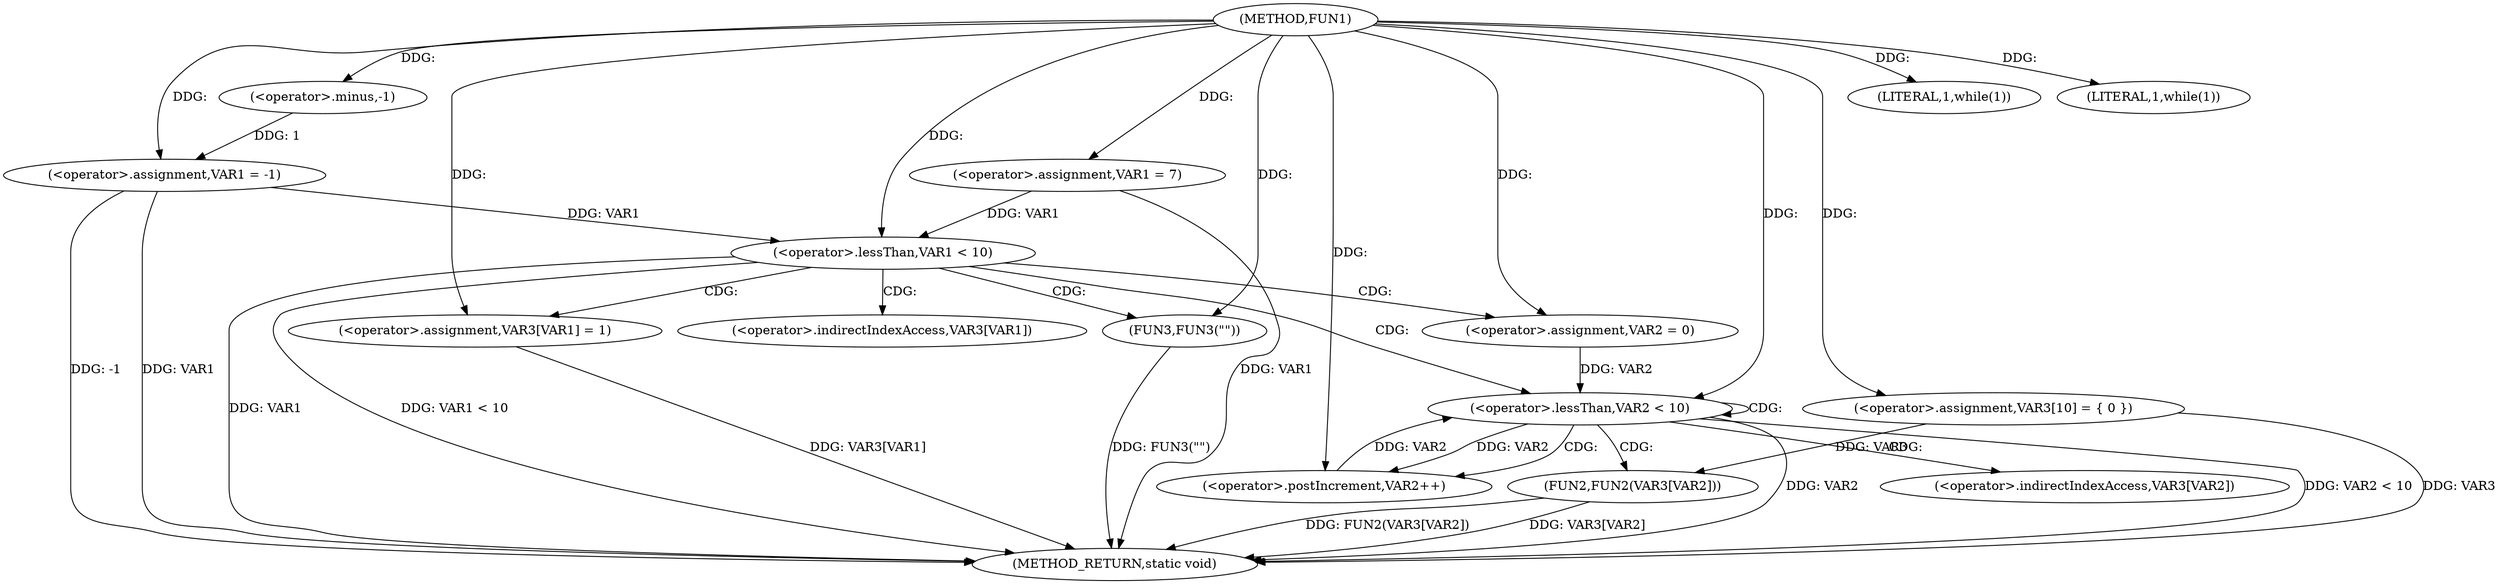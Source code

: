 digraph FUN1 {  
"1000100" [label = "(METHOD,FUN1)" ]
"1000151" [label = "(METHOD_RETURN,static void)" ]
"1000103" [label = "(<operator>.assignment,VAR1 = -1)" ]
"1000105" [label = "(<operator>.minus,-1)" ]
"1000108" [label = "(LITERAL,1,while(1))" ]
"1000110" [label = "(<operator>.assignment,VAR1 = 7)" ]
"1000115" [label = "(LITERAL,1,while(1))" ]
"1000120" [label = "(<operator>.assignment,VAR3[10] = { 0 })" ]
"1000123" [label = "(<operator>.lessThan,VAR1 < 10)" ]
"1000127" [label = "(<operator>.assignment,VAR3[VAR1] = 1)" ]
"1000133" [label = "(<operator>.assignment,VAR2 = 0)" ]
"1000136" [label = "(<operator>.lessThan,VAR2 < 10)" ]
"1000139" [label = "(<operator>.postIncrement,VAR2++)" ]
"1000142" [label = "(FUN2,FUN2(VAR3[VAR2]))" ]
"1000148" [label = "(FUN3,FUN3(\"\"))" ]
"1000128" [label = "(<operator>.indirectIndexAccess,VAR3[VAR1])" ]
"1000143" [label = "(<operator>.indirectIndexAccess,VAR3[VAR2])" ]
  "1000142" -> "1000151"  [ label = "DDG: FUN2(VAR3[VAR2])"] 
  "1000103" -> "1000151"  [ label = "DDG: VAR1"] 
  "1000103" -> "1000151"  [ label = "DDG: -1"] 
  "1000120" -> "1000151"  [ label = "DDG: VAR3"] 
  "1000148" -> "1000151"  [ label = "DDG: FUN3(\"\")"] 
  "1000127" -> "1000151"  [ label = "DDG: VAR3[VAR1]"] 
  "1000110" -> "1000151"  [ label = "DDG: VAR1"] 
  "1000136" -> "1000151"  [ label = "DDG: VAR2"] 
  "1000123" -> "1000151"  [ label = "DDG: VAR1"] 
  "1000123" -> "1000151"  [ label = "DDG: VAR1 < 10"] 
  "1000142" -> "1000151"  [ label = "DDG: VAR3[VAR2]"] 
  "1000136" -> "1000151"  [ label = "DDG: VAR2 < 10"] 
  "1000105" -> "1000103"  [ label = "DDG: 1"] 
  "1000100" -> "1000103"  [ label = "DDG: "] 
  "1000100" -> "1000105"  [ label = "DDG: "] 
  "1000100" -> "1000108"  [ label = "DDG: "] 
  "1000100" -> "1000110"  [ label = "DDG: "] 
  "1000100" -> "1000115"  [ label = "DDG: "] 
  "1000100" -> "1000120"  [ label = "DDG: "] 
  "1000103" -> "1000123"  [ label = "DDG: VAR1"] 
  "1000110" -> "1000123"  [ label = "DDG: VAR1"] 
  "1000100" -> "1000123"  [ label = "DDG: "] 
  "1000100" -> "1000127"  [ label = "DDG: "] 
  "1000100" -> "1000133"  [ label = "DDG: "] 
  "1000139" -> "1000136"  [ label = "DDG: VAR2"] 
  "1000133" -> "1000136"  [ label = "DDG: VAR2"] 
  "1000100" -> "1000136"  [ label = "DDG: "] 
  "1000136" -> "1000139"  [ label = "DDG: VAR2"] 
  "1000100" -> "1000139"  [ label = "DDG: "] 
  "1000120" -> "1000142"  [ label = "DDG: VAR3"] 
  "1000100" -> "1000148"  [ label = "DDG: "] 
  "1000123" -> "1000127"  [ label = "CDG: "] 
  "1000123" -> "1000128"  [ label = "CDG: "] 
  "1000123" -> "1000148"  [ label = "CDG: "] 
  "1000123" -> "1000133"  [ label = "CDG: "] 
  "1000123" -> "1000136"  [ label = "CDG: "] 
  "1000136" -> "1000143"  [ label = "CDG: "] 
  "1000136" -> "1000142"  [ label = "CDG: "] 
  "1000136" -> "1000139"  [ label = "CDG: "] 
  "1000136" -> "1000136"  [ label = "CDG: "] 
}
